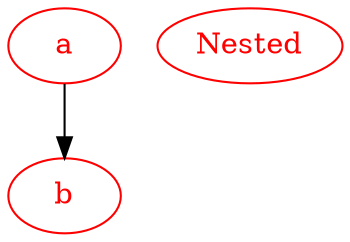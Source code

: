 digraph {
  a[color=red fontcolor=red]
  b[color=red fontcolor=red]

  a -> b

  subgraph {
    c[color=red fontcolor=red label="Nested"]
  }
}
